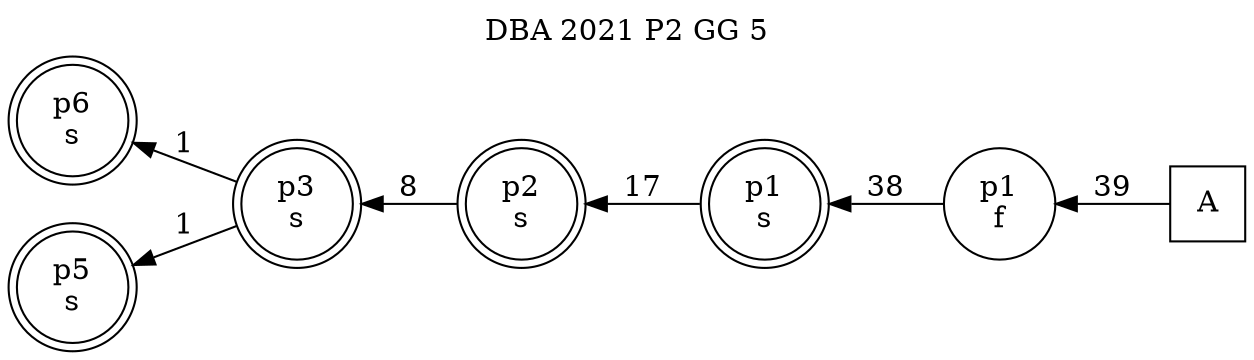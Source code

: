 digraph DBA_2021_P2_GG_5_GOOD {
labelloc="tl"
label= " DBA 2021 P2 GG 5 "
rankdir="RL";
graph [ size=" 10 , 10 !"]

"A" [shape="square" label="A"]
"p1_f" [shape="circle" label="p1
f"]
"p1_s" [shape="doublecircle" label="p1
s"]
"p2_s" [shape="doublecircle" label="p2
s"]
"p3_s" [shape="doublecircle" label="p3
s"]
"p6_s" [shape="doublecircle" label="p6
s"]
"p5_s" [shape="doublecircle" label="p5
s"]
"A" -> "p1_f" [ label=39]
"p1_f" -> "p1_s" [ label=38]
"p1_s" -> "p2_s" [ label=17]
"p2_s" -> "p3_s" [ label=8]
"p3_s" -> "p6_s" [ label=1]
"p3_s" -> "p5_s" [ label=1]
}
